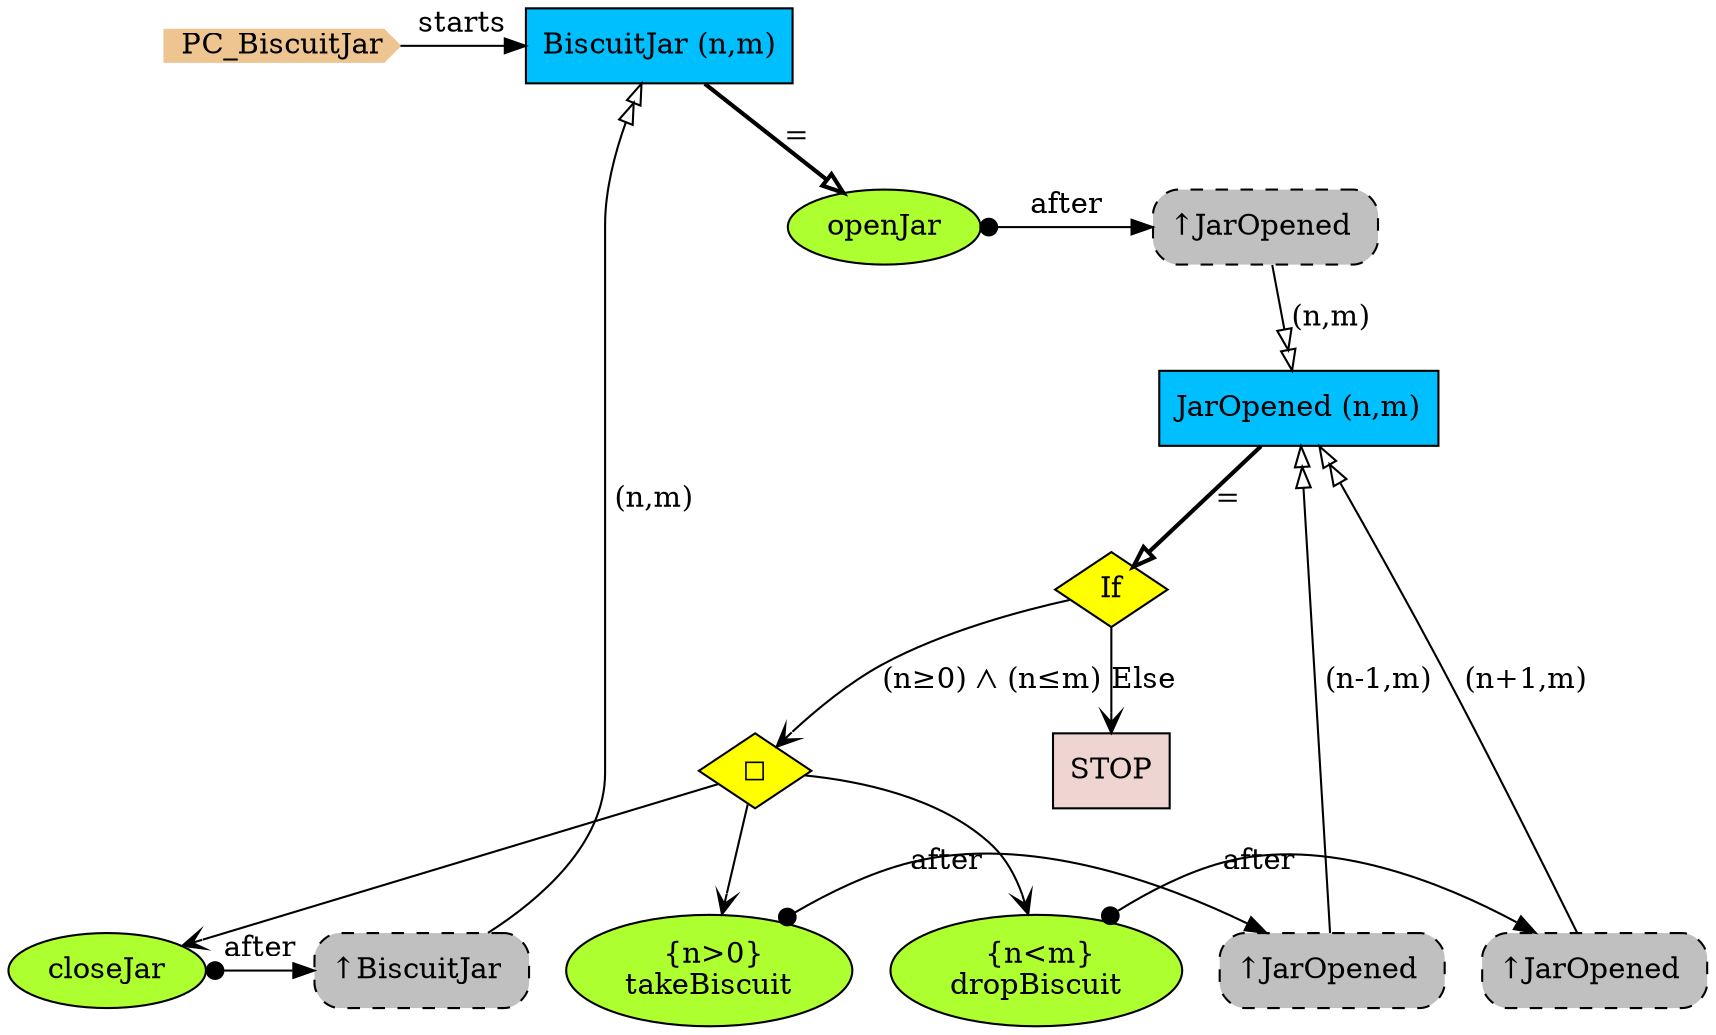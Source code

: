 digraph {

StartN_ [shape = cds,color=burlywood2,style=filled,height=.2,width=.2, label =PC_BiscuitJar];
openJar [shape=ellipse,fillcolor=greenyellow,style=filled,label="openJar"];
JarOpened [shape=box,fillcolor=deepskyblue,style = filled,label="JarOpened (n,m)"];
OpJarOpenedIf [shape=diamond,fillcolor=yellow,style=filled,label="If"];
takeBiscuit [shape=ellipse,fillcolor=greenyellow,style=filled,label=" {n>0}
takeBiscuit"];
closeJar [shape=ellipse,fillcolor=greenyellow,style=filled,label="closeJar"];
RefJarOpenedDrop [shape=rectangle,fillcolor=gray,style="rounded,filled,dashed",label="↑JarOpened "];
RefBiscuitJar [shape=rectangle,fillcolor=gray,style="rounded,filled,dashed",label="↑BiscuitJar "];
RefJarOpenedTake [shape=rectangle,fillcolor=gray,style="rounded,filled,dashed",label="↑JarOpened "];
RefJarOpened [shape=rectangle,fillcolor=gray,style="rounded,filled,dashed",label="↑JarOpened "];
dropBiscuit [shape=ellipse,fillcolor=greenyellow,style=filled,label=" {n<m}
dropBiscuit"];
OpJarOpened [shape=diamond,fillcolor=yellow,style=filled,label="◻︎"];
STOP [shape=box,fillcolor=mistyrose2,style = filled,label="STOP"];
BiscuitJar [shape=box,fillcolor=deepskyblue,style = filled,label="BiscuitJar (n,m)"];

{rank=same;RefBiscuitJar,closeJar}
{rank=same;RefJarOpenedDrop,dropBiscuit}
{rank=same;RefJarOpened,openJar}
{rank=same;RefJarOpenedTake,takeBiscuit}
{rank=same;BiscuitJar,StartN_}

closeJar->RefBiscuitJar[arrowtail=dot,dir=both,label="after"];
dropBiscuit->RefJarOpenedDrop[arrowtail=dot,dir=both,label="after"];
RefJarOpenedDrop->JarOpened[arrowhead="normalnormal",fillcolor=white,label=" (n+1,m)"];
openJar->RefJarOpened[arrowtail=dot,dir=both,label="after"];
OpJarOpened->closeJar[arrowhead="open"];
OpJarOpened->takeBiscuit[arrowhead="open"];
OpJarOpenedIf->OpJarOpened[arrowhead="open",label="(n≥0) ⋀ (n≤m)"];
OpJarOpenedIf->STOP[arrowhead="open",label="Else"];
OpJarOpened->dropBiscuit[arrowhead="open"];
RefJarOpened->JarOpened[arrowhead="normalnormal",fillcolor=white,label=" (n,m)"];
RefJarOpenedTake->JarOpened[arrowhead="normalnormal",fillcolor=white,label=" (n-1,m)"];
takeBiscuit->RefJarOpenedTake[arrowtail=dot,dir=both,label="after"];
RefBiscuitJar->BiscuitJar[arrowhead="normalnormal",fillcolor=white,label=" (n,m)"];
JarOpened->OpJarOpenedIf[arrowhead="onormal",penwidth=2,label="="];
BiscuitJar->openJar[arrowhead="onormal",penwidth=2,label="="];
StartN_->BiscuitJar[label="starts"];
}